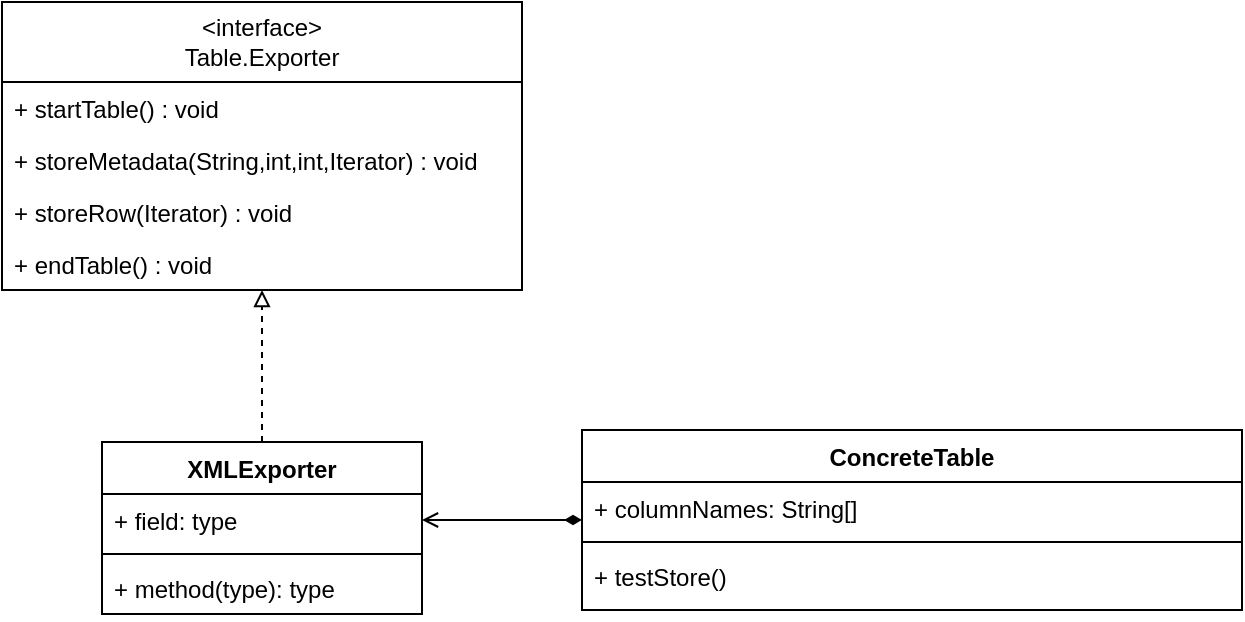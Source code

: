 <mxfile version="22.1.5" type="github">
  <diagram name="페이지-1" id="KE2ormnhdfFKnwgUk9af">
    <mxGraphModel dx="875" dy="445" grid="1" gridSize="10" guides="1" tooltips="1" connect="1" arrows="1" fold="1" page="1" pageScale="1" pageWidth="700" pageHeight="800" math="0" shadow="0">
      <root>
        <mxCell id="0" />
        <mxCell id="1" parent="0" />
        <mxCell id="j1-JMFBXJGA8xMu4X_Wr-1" value="&amp;lt;interface&amp;gt;&lt;br&gt;Table.Exporter" style="swimlane;fontStyle=0;childLayout=stackLayout;horizontal=1;startSize=40;fillColor=none;horizontalStack=0;resizeParent=1;resizeParentMax=0;resizeLast=0;collapsible=1;marginBottom=0;whiteSpace=wrap;html=1;" vertex="1" parent="1">
          <mxGeometry x="50" y="80" width="260" height="144" as="geometry" />
        </mxCell>
        <mxCell id="j1-JMFBXJGA8xMu4X_Wr-2" value="+ startTable() : void" style="text;strokeColor=none;fillColor=none;align=left;verticalAlign=top;spacingLeft=4;spacingRight=4;overflow=hidden;rotatable=0;points=[[0,0.5],[1,0.5]];portConstraint=eastwest;whiteSpace=wrap;html=1;" vertex="1" parent="j1-JMFBXJGA8xMu4X_Wr-1">
          <mxGeometry y="40" width="260" height="26" as="geometry" />
        </mxCell>
        <mxCell id="j1-JMFBXJGA8xMu4X_Wr-3" value="+ storeMetadata(String,int,int,Iterator) : void" style="text;strokeColor=none;fillColor=none;align=left;verticalAlign=top;spacingLeft=4;spacingRight=4;overflow=hidden;rotatable=0;points=[[0,0.5],[1,0.5]];portConstraint=eastwest;whiteSpace=wrap;html=1;" vertex="1" parent="j1-JMFBXJGA8xMu4X_Wr-1">
          <mxGeometry y="66" width="260" height="26" as="geometry" />
        </mxCell>
        <mxCell id="j1-JMFBXJGA8xMu4X_Wr-4" value="+ storeRow(Iterator) : void" style="text;strokeColor=none;fillColor=none;align=left;verticalAlign=top;spacingLeft=4;spacingRight=4;overflow=hidden;rotatable=0;points=[[0,0.5],[1,0.5]];portConstraint=eastwest;whiteSpace=wrap;html=1;" vertex="1" parent="j1-JMFBXJGA8xMu4X_Wr-1">
          <mxGeometry y="92" width="260" height="26" as="geometry" />
        </mxCell>
        <mxCell id="j1-JMFBXJGA8xMu4X_Wr-9" value="+ endTable() : void" style="text;strokeColor=none;fillColor=none;align=left;verticalAlign=top;spacingLeft=4;spacingRight=4;overflow=hidden;rotatable=0;points=[[0,0.5],[1,0.5]];portConstraint=eastwest;whiteSpace=wrap;html=1;" vertex="1" parent="j1-JMFBXJGA8xMu4X_Wr-1">
          <mxGeometry y="118" width="260" height="26" as="geometry" />
        </mxCell>
        <mxCell id="j1-JMFBXJGA8xMu4X_Wr-10" style="edgeStyle=orthogonalEdgeStyle;rounded=0;orthogonalLoop=1;jettySize=auto;html=1;exitX=0.5;exitY=0;exitDx=0;exitDy=0;dashed=1;endArrow=block;endFill=0;" edge="1" parent="1" source="j1-JMFBXJGA8xMu4X_Wr-5" target="j1-JMFBXJGA8xMu4X_Wr-1">
          <mxGeometry relative="1" as="geometry" />
        </mxCell>
        <mxCell id="j1-JMFBXJGA8xMu4X_Wr-5" value="XMLExporter" style="swimlane;fontStyle=1;align=center;verticalAlign=top;childLayout=stackLayout;horizontal=1;startSize=26;horizontalStack=0;resizeParent=1;resizeParentMax=0;resizeLast=0;collapsible=1;marginBottom=0;whiteSpace=wrap;html=1;" vertex="1" parent="1">
          <mxGeometry x="100" y="300" width="160" height="86" as="geometry" />
        </mxCell>
        <mxCell id="j1-JMFBXJGA8xMu4X_Wr-6" value="+ field: type" style="text;strokeColor=none;fillColor=none;align=left;verticalAlign=top;spacingLeft=4;spacingRight=4;overflow=hidden;rotatable=0;points=[[0,0.5],[1,0.5]];portConstraint=eastwest;whiteSpace=wrap;html=1;" vertex="1" parent="j1-JMFBXJGA8xMu4X_Wr-5">
          <mxGeometry y="26" width="160" height="26" as="geometry" />
        </mxCell>
        <mxCell id="j1-JMFBXJGA8xMu4X_Wr-7" value="" style="line;strokeWidth=1;fillColor=none;align=left;verticalAlign=middle;spacingTop=-1;spacingLeft=3;spacingRight=3;rotatable=0;labelPosition=right;points=[];portConstraint=eastwest;strokeColor=inherit;" vertex="1" parent="j1-JMFBXJGA8xMu4X_Wr-5">
          <mxGeometry y="52" width="160" height="8" as="geometry" />
        </mxCell>
        <mxCell id="j1-JMFBXJGA8xMu4X_Wr-8" value="+ method(type): type" style="text;strokeColor=none;fillColor=none;align=left;verticalAlign=top;spacingLeft=4;spacingRight=4;overflow=hidden;rotatable=0;points=[[0,0.5],[1,0.5]];portConstraint=eastwest;whiteSpace=wrap;html=1;" vertex="1" parent="j1-JMFBXJGA8xMu4X_Wr-5">
          <mxGeometry y="60" width="160" height="26" as="geometry" />
        </mxCell>
        <mxCell id="j1-JMFBXJGA8xMu4X_Wr-11" value="ConcreteTable" style="swimlane;fontStyle=1;align=center;verticalAlign=top;childLayout=stackLayout;horizontal=1;startSize=26;horizontalStack=0;resizeParent=1;resizeParentMax=0;resizeLast=0;collapsible=1;marginBottom=0;whiteSpace=wrap;html=1;" vertex="1" parent="1">
          <mxGeometry x="340" y="294" width="330" height="90" as="geometry" />
        </mxCell>
        <mxCell id="j1-JMFBXJGA8xMu4X_Wr-12" value="+ columnNames: String[]" style="text;strokeColor=none;fillColor=none;align=left;verticalAlign=top;spacingLeft=4;spacingRight=4;overflow=hidden;rotatable=0;points=[[0,0.5],[1,0.5]];portConstraint=eastwest;whiteSpace=wrap;html=1;" vertex="1" parent="j1-JMFBXJGA8xMu4X_Wr-11">
          <mxGeometry y="26" width="330" height="26" as="geometry" />
        </mxCell>
        <mxCell id="j1-JMFBXJGA8xMu4X_Wr-13" value="" style="line;strokeWidth=1;fillColor=none;align=left;verticalAlign=middle;spacingTop=-1;spacingLeft=3;spacingRight=3;rotatable=0;labelPosition=right;points=[];portConstraint=eastwest;strokeColor=inherit;" vertex="1" parent="j1-JMFBXJGA8xMu4X_Wr-11">
          <mxGeometry y="52" width="330" height="8" as="geometry" />
        </mxCell>
        <mxCell id="j1-JMFBXJGA8xMu4X_Wr-14" value="+ testStore()" style="text;strokeColor=none;fillColor=none;align=left;verticalAlign=top;spacingLeft=4;spacingRight=4;overflow=hidden;rotatable=0;points=[[0,0.5],[1,0.5]];portConstraint=eastwest;whiteSpace=wrap;html=1;" vertex="1" parent="j1-JMFBXJGA8xMu4X_Wr-11">
          <mxGeometry y="60" width="330" height="30" as="geometry" />
        </mxCell>
        <mxCell id="j1-JMFBXJGA8xMu4X_Wr-15" style="edgeStyle=orthogonalEdgeStyle;rounded=0;orthogonalLoop=1;jettySize=auto;html=1;exitX=1;exitY=0.5;exitDx=0;exitDy=0;endArrow=diamondThin;endFill=1;startArrow=open;startFill=0;" edge="1" parent="1" source="j1-JMFBXJGA8xMu4X_Wr-6" target="j1-JMFBXJGA8xMu4X_Wr-11">
          <mxGeometry relative="1" as="geometry" />
        </mxCell>
      </root>
    </mxGraphModel>
  </diagram>
</mxfile>
